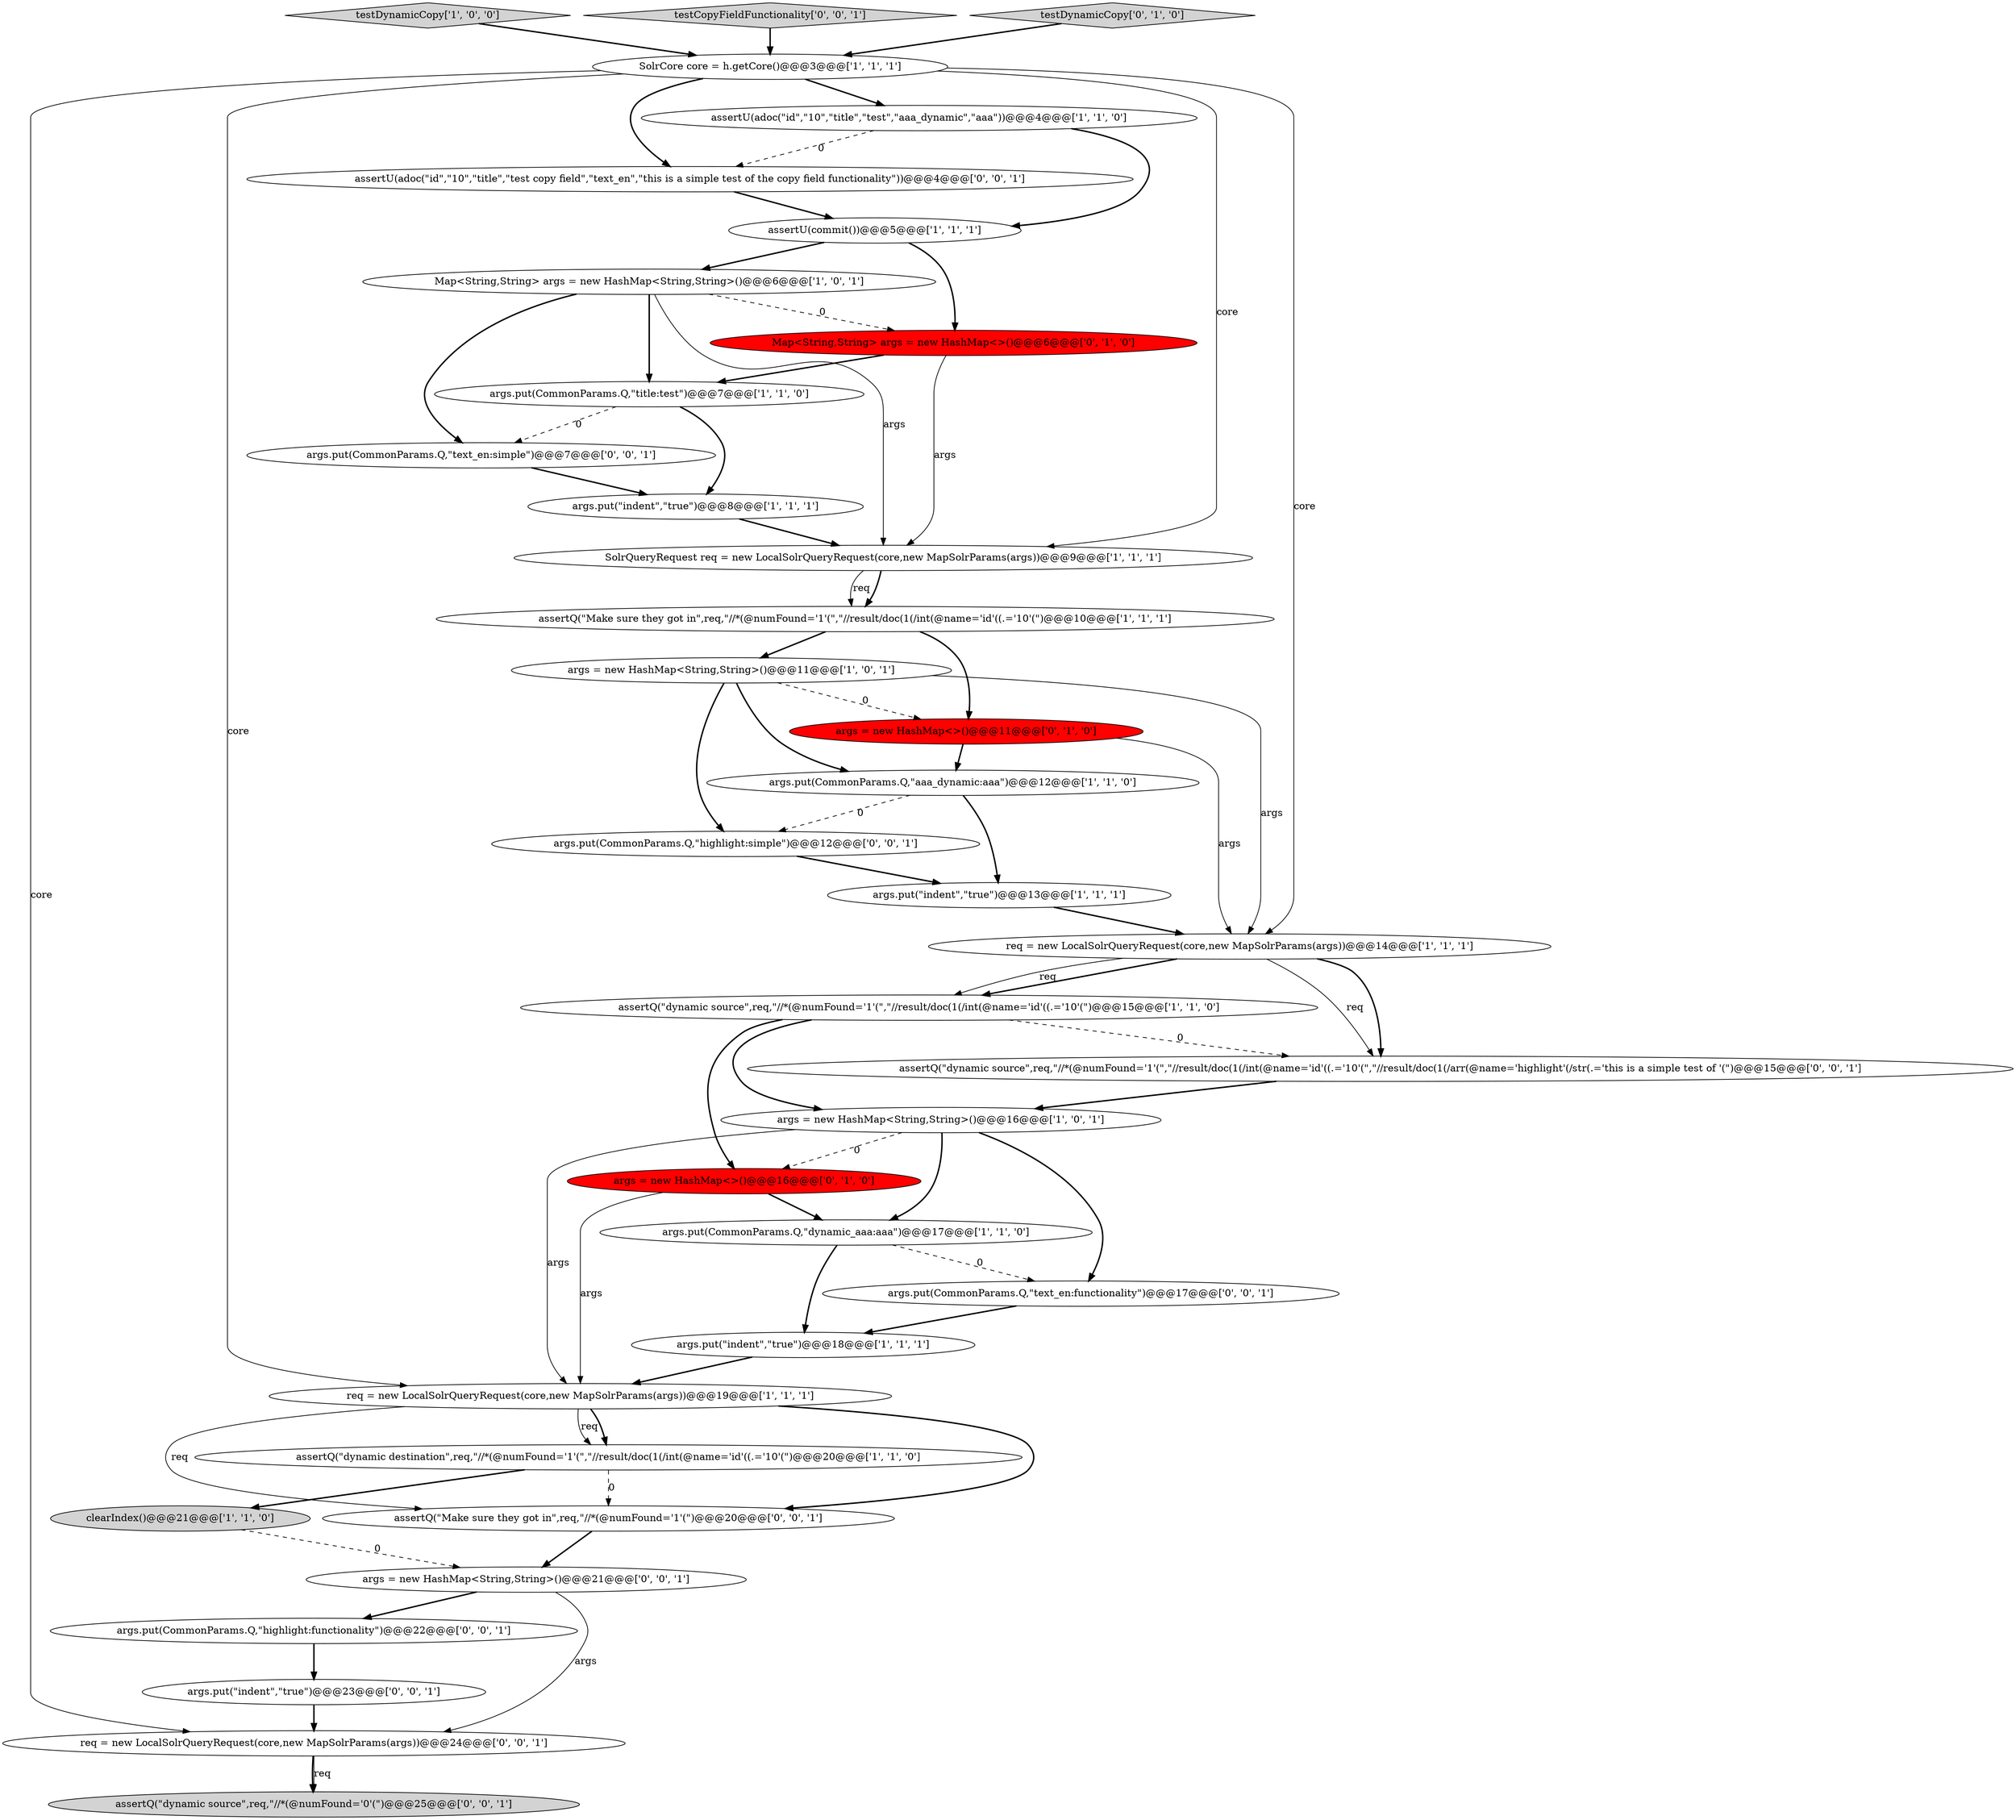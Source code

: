 digraph {
2 [style = filled, label = "assertU(commit())@@@5@@@['1', '1', '1']", fillcolor = white, shape = ellipse image = "AAA0AAABBB1BBB"];
10 [style = filled, label = "clearIndex()@@@21@@@['1', '1', '0']", fillcolor = lightgray, shape = ellipse image = "AAA0AAABBB1BBB"];
4 [style = filled, label = "SolrCore core = h.getCore()@@@3@@@['1', '1', '1']", fillcolor = white, shape = ellipse image = "AAA0AAABBB1BBB"];
27 [style = filled, label = "args.put(CommonParams.Q,\"text_en:functionality\")@@@17@@@['0', '0', '1']", fillcolor = white, shape = ellipse image = "AAA0AAABBB3BBB"];
15 [style = filled, label = "args.put(CommonParams.Q,\"title:test\")@@@7@@@['1', '1', '0']", fillcolor = white, shape = ellipse image = "AAA0AAABBB1BBB"];
17 [style = filled, label = "assertQ(\"dynamic destination\",req,\"//*(@numFound='1'(\",\"//result/doc(1(/int(@name='id'((.='10'(\")@@@20@@@['1', '1', '0']", fillcolor = white, shape = ellipse image = "AAA0AAABBB1BBB"];
22 [style = filled, label = "args = new HashMap<>()@@@11@@@['0', '1', '0']", fillcolor = red, shape = ellipse image = "AAA1AAABBB2BBB"];
8 [style = filled, label = "args.put(CommonParams.Q,\"dynamic_aaa:aaa\")@@@17@@@['1', '1', '0']", fillcolor = white, shape = ellipse image = "AAA0AAABBB1BBB"];
32 [style = filled, label = "args.put(CommonParams.Q,\"highlight:functionality\")@@@22@@@['0', '0', '1']", fillcolor = white, shape = ellipse image = "AAA0AAABBB3BBB"];
31 [style = filled, label = "args.put(CommonParams.Q,\"highlight:simple\")@@@12@@@['0', '0', '1']", fillcolor = white, shape = ellipse image = "AAA0AAABBB3BBB"];
1 [style = filled, label = "req = new LocalSolrQueryRequest(core,new MapSolrParams(args))@@@14@@@['1', '1', '1']", fillcolor = white, shape = ellipse image = "AAA0AAABBB1BBB"];
3 [style = filled, label = "assertQ(\"dynamic source\",req,\"//*(@numFound='1'(\",\"//result/doc(1(/int(@name='id'((.='10'(\")@@@15@@@['1', '1', '0']", fillcolor = white, shape = ellipse image = "AAA0AAABBB1BBB"];
21 [style = filled, label = "Map<String,String> args = new HashMap<>()@@@6@@@['0', '1', '0']", fillcolor = red, shape = ellipse image = "AAA1AAABBB2BBB"];
33 [style = filled, label = "args = new HashMap<String,String>()@@@21@@@['0', '0', '1']", fillcolor = white, shape = ellipse image = "AAA0AAABBB3BBB"];
5 [style = filled, label = "args.put(CommonParams.Q,\"aaa_dynamic:aaa\")@@@12@@@['1', '1', '0']", fillcolor = white, shape = ellipse image = "AAA0AAABBB1BBB"];
18 [style = filled, label = "assertQ(\"Make sure they got in\",req,\"//*(@numFound='1'(\",\"//result/doc(1(/int(@name='id'((.='10'(\")@@@10@@@['1', '1', '1']", fillcolor = white, shape = ellipse image = "AAA0AAABBB1BBB"];
13 [style = filled, label = "testDynamicCopy['1', '0', '0']", fillcolor = lightgray, shape = diamond image = "AAA0AAABBB1BBB"];
35 [style = filled, label = "args.put(\"indent\",\"true\")@@@23@@@['0', '0', '1']", fillcolor = white, shape = ellipse image = "AAA0AAABBB3BBB"];
14 [style = filled, label = "assertU(adoc(\"id\",\"10\",\"title\",\"test\",\"aaa_dynamic\",\"aaa\"))@@@4@@@['1', '1', '0']", fillcolor = white, shape = ellipse image = "AAA0AAABBB1BBB"];
24 [style = filled, label = "assertQ(\"dynamic source\",req,\"//*(@numFound='0'(\")@@@25@@@['0', '0', '1']", fillcolor = lightgray, shape = ellipse image = "AAA0AAABBB3BBB"];
9 [style = filled, label = "args = new HashMap<String,String>()@@@16@@@['1', '0', '1']", fillcolor = white, shape = ellipse image = "AAA0AAABBB1BBB"];
29 [style = filled, label = "args.put(CommonParams.Q,\"text_en:simple\")@@@7@@@['0', '0', '1']", fillcolor = white, shape = ellipse image = "AAA0AAABBB3BBB"];
34 [style = filled, label = "testCopyFieldFunctionality['0', '0', '1']", fillcolor = lightgray, shape = diamond image = "AAA0AAABBB3BBB"];
28 [style = filled, label = "assertQ(\"Make sure they got in\",req,\"//*(@numFound='1'(\")@@@20@@@['0', '0', '1']", fillcolor = white, shape = ellipse image = "AAA0AAABBB3BBB"];
11 [style = filled, label = "args.put(\"indent\",\"true\")@@@13@@@['1', '1', '1']", fillcolor = white, shape = ellipse image = "AAA0AAABBB1BBB"];
0 [style = filled, label = "args.put(\"indent\",\"true\")@@@18@@@['1', '1', '1']", fillcolor = white, shape = ellipse image = "AAA0AAABBB1BBB"];
12 [style = filled, label = "args.put(\"indent\",\"true\")@@@8@@@['1', '1', '1']", fillcolor = white, shape = ellipse image = "AAA0AAABBB1BBB"];
16 [style = filled, label = "req = new LocalSolrQueryRequest(core,new MapSolrParams(args))@@@19@@@['1', '1', '1']", fillcolor = white, shape = ellipse image = "AAA0AAABBB1BBB"];
26 [style = filled, label = "assertQ(\"dynamic source\",req,\"//*(@numFound='1'(\",\"//result/doc(1(/int(@name='id'((.='10'(\",\"//result/doc(1(/arr(@name='highlight'(/str(.='this is a simple test of '(\")@@@15@@@['0', '0', '1']", fillcolor = white, shape = ellipse image = "AAA0AAABBB3BBB"];
7 [style = filled, label = "Map<String,String> args = new HashMap<String,String>()@@@6@@@['1', '0', '1']", fillcolor = white, shape = ellipse image = "AAA0AAABBB1BBB"];
6 [style = filled, label = "args = new HashMap<String,String>()@@@11@@@['1', '0', '1']", fillcolor = white, shape = ellipse image = "AAA0AAABBB1BBB"];
25 [style = filled, label = "req = new LocalSolrQueryRequest(core,new MapSolrParams(args))@@@24@@@['0', '0', '1']", fillcolor = white, shape = ellipse image = "AAA0AAABBB3BBB"];
30 [style = filled, label = "assertU(adoc(\"id\",\"10\",\"title\",\"test copy field\",\"text_en\",\"this is a simple test of the copy field functionality\"))@@@4@@@['0', '0', '1']", fillcolor = white, shape = ellipse image = "AAA0AAABBB3BBB"];
19 [style = filled, label = "SolrQueryRequest req = new LocalSolrQueryRequest(core,new MapSolrParams(args))@@@9@@@['1', '1', '1']", fillcolor = white, shape = ellipse image = "AAA0AAABBB1BBB"];
20 [style = filled, label = "testDynamicCopy['0', '1', '0']", fillcolor = lightgray, shape = diamond image = "AAA0AAABBB2BBB"];
23 [style = filled, label = "args = new HashMap<>()@@@16@@@['0', '1', '0']", fillcolor = red, shape = ellipse image = "AAA1AAABBB2BBB"];
17->10 [style = bold, label=""];
32->35 [style = bold, label=""];
0->16 [style = bold, label=""];
16->17 [style = solid, label="req"];
4->14 [style = bold, label=""];
19->18 [style = bold, label=""];
7->19 [style = solid, label="args"];
7->21 [style = dashed, label="0"];
3->26 [style = dashed, label="0"];
4->16 [style = solid, label="core"];
27->0 [style = bold, label=""];
16->28 [style = solid, label="req"];
11->1 [style = bold, label=""];
21->19 [style = solid, label="args"];
21->15 [style = bold, label=""];
33->25 [style = solid, label="args"];
1->3 [style = bold, label=""];
26->9 [style = bold, label=""];
10->33 [style = dashed, label="0"];
15->29 [style = dashed, label="0"];
16->17 [style = bold, label=""];
23->8 [style = bold, label=""];
1->26 [style = bold, label=""];
9->8 [style = bold, label=""];
22->5 [style = bold, label=""];
9->23 [style = dashed, label="0"];
31->11 [style = bold, label=""];
6->22 [style = dashed, label="0"];
19->18 [style = solid, label="req"];
20->4 [style = bold, label=""];
6->1 [style = solid, label="args"];
35->25 [style = bold, label=""];
9->27 [style = bold, label=""];
8->0 [style = bold, label=""];
3->9 [style = bold, label=""];
17->28 [style = dashed, label="0"];
4->25 [style = solid, label="core"];
25->24 [style = bold, label=""];
6->5 [style = bold, label=""];
3->23 [style = bold, label=""];
4->1 [style = solid, label="core"];
29->12 [style = bold, label=""];
18->22 [style = bold, label=""];
6->31 [style = bold, label=""];
4->30 [style = bold, label=""];
16->28 [style = bold, label=""];
28->33 [style = bold, label=""];
23->16 [style = solid, label="args"];
18->6 [style = bold, label=""];
2->21 [style = bold, label=""];
14->30 [style = dashed, label="0"];
25->24 [style = solid, label="req"];
7->29 [style = bold, label=""];
9->16 [style = solid, label="args"];
5->31 [style = dashed, label="0"];
34->4 [style = bold, label=""];
7->15 [style = bold, label=""];
33->32 [style = bold, label=""];
4->19 [style = solid, label="core"];
8->27 [style = dashed, label="0"];
14->2 [style = bold, label=""];
15->12 [style = bold, label=""];
5->11 [style = bold, label=""];
2->7 [style = bold, label=""];
30->2 [style = bold, label=""];
12->19 [style = bold, label=""];
22->1 [style = solid, label="args"];
1->3 [style = solid, label="req"];
13->4 [style = bold, label=""];
1->26 [style = solid, label="req"];
}
